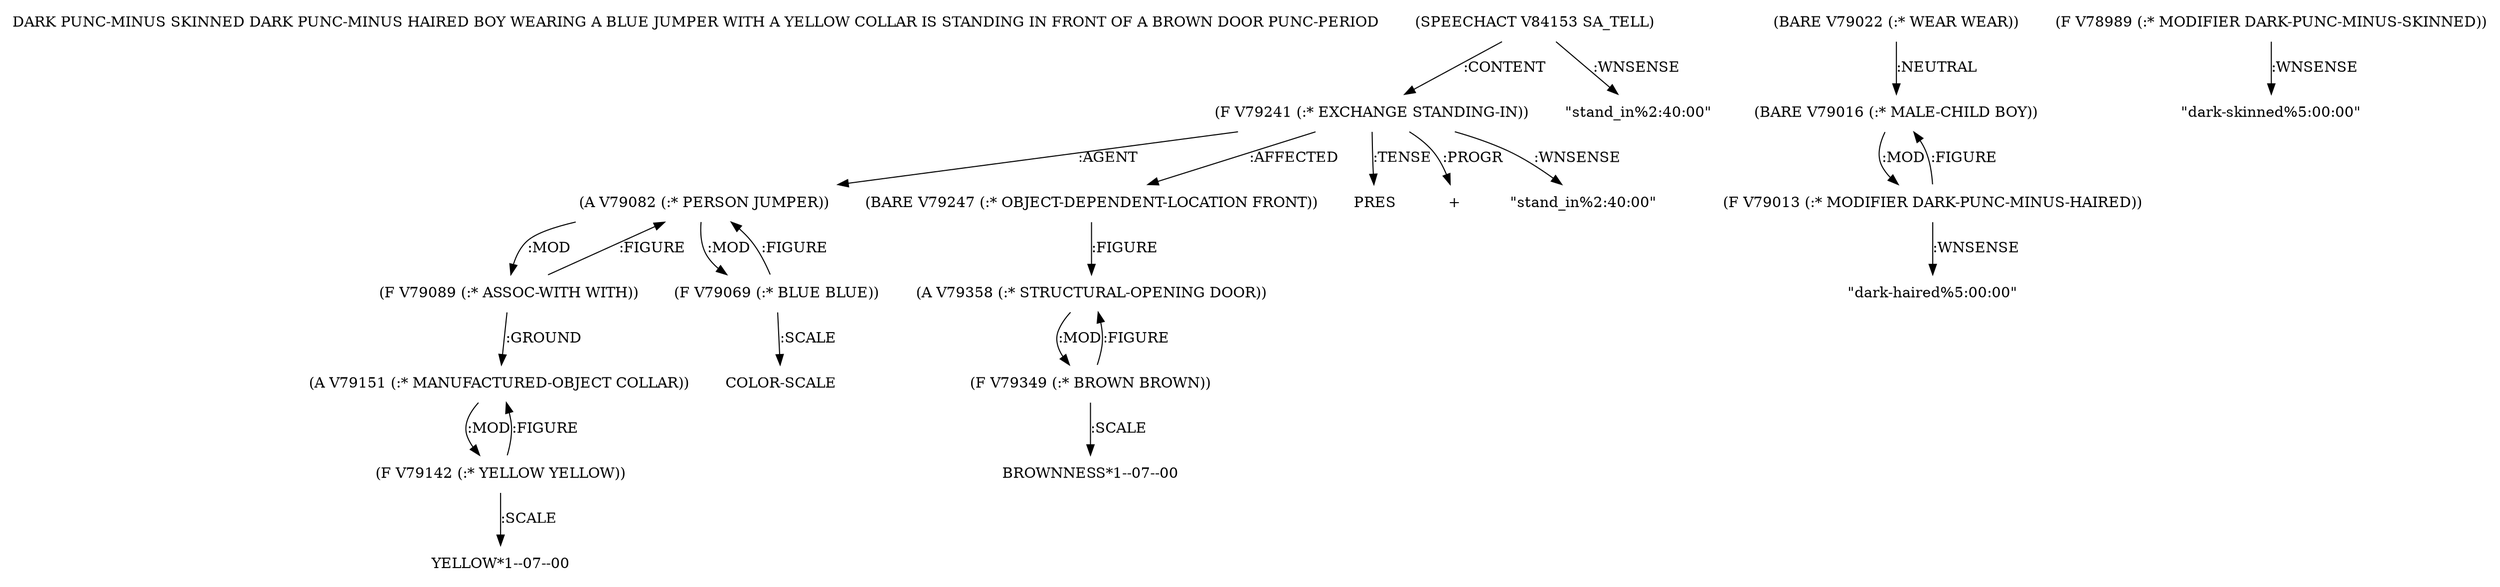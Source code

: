 digraph Terms {
  node [shape=none]
  "DARK PUNC-MINUS SKINNED DARK PUNC-MINUS HAIRED BOY WEARING A BLUE JUMPER WITH A YELLOW COLLAR IS STANDING IN FRONT OF A BROWN DOOR PUNC-PERIOD"
  "V84153" [label="(SPEECHACT V84153 SA_TELL)"]
  "V84153" -> "V79241" [label=":CONTENT"]
  "V84153" -> "NT90272" [label=":WNSENSE"]
  "NT90272" [label="\"stand_in%2:40:00\""]
  "V79241" [label="(F V79241 (:* EXCHANGE STANDING-IN))"]
  "V79241" -> "V79082" [label=":AGENT"]
  "V79241" -> "V79247" [label=":AFFECTED"]
  "V79241" -> "NT90273" [label=":TENSE"]
  "NT90273" [label="PRES"]
  "V79241" -> "NT90274" [label=":PROGR"]
  "NT90274" [label="+"]
  "V79241" -> "NT90275" [label=":WNSENSE"]
  "NT90275" [label="\"stand_in%2:40:00\""]
  "V79082" [label="(A V79082 (:* PERSON JUMPER))"]
  "V79082" -> "V79089" [label=":MOD"]
  "V79082" -> "V79069" [label=":MOD"]
  "V79069" [label="(F V79069 (:* BLUE BLUE))"]
  "V79069" -> "V79082" [label=":FIGURE"]
  "V79069" -> "NT90276" [label=":SCALE"]
  "NT90276" [label="COLOR-SCALE"]
  "V79089" [label="(F V79089 (:* ASSOC-WITH WITH))"]
  "V79089" -> "V79151" [label=":GROUND"]
  "V79089" -> "V79082" [label=":FIGURE"]
  "V79151" [label="(A V79151 (:* MANUFACTURED-OBJECT COLLAR))"]
  "V79151" -> "V79142" [label=":MOD"]
  "V79142" [label="(F V79142 (:* YELLOW YELLOW))"]
  "V79142" -> "V79151" [label=":FIGURE"]
  "V79142" -> "NT90277" [label=":SCALE"]
  "NT90277" [label="YELLOW*1--07--00"]
  "V79247" [label="(BARE V79247 (:* OBJECT-DEPENDENT-LOCATION FRONT))"]
  "V79247" -> "V79358" [label=":FIGURE"]
  "V79358" [label="(A V79358 (:* STRUCTURAL-OPENING DOOR))"]
  "V79358" -> "V79349" [label=":MOD"]
  "V79349" [label="(F V79349 (:* BROWN BROWN))"]
  "V79349" -> "V79358" [label=":FIGURE"]
  "V79349" -> "NT90278" [label=":SCALE"]
  "NT90278" [label="BROWNNESS*1--07--00"]
  "V79022" [label="(BARE V79022 (:* WEAR WEAR))"]
  "V79022" -> "V79016" [label=":NEUTRAL"]
  "V79016" [label="(BARE V79016 (:* MALE-CHILD BOY))"]
  "V79016" -> "V79013" [label=":MOD"]
  "V79013" [label="(F V79013 (:* MODIFIER DARK-PUNC-MINUS-HAIRED))"]
  "V79013" -> "V79016" [label=":FIGURE"]
  "V79013" -> "NT90279" [label=":WNSENSE"]
  "NT90279" [label="\"dark-haired%5:00:00\""]
  "V78989" [label="(F V78989 (:* MODIFIER DARK-PUNC-MINUS-SKINNED))"]
  "V78989" -> "NT90280" [label=":WNSENSE"]
  "NT90280" [label="\"dark-skinned%5:00:00\""]
}
